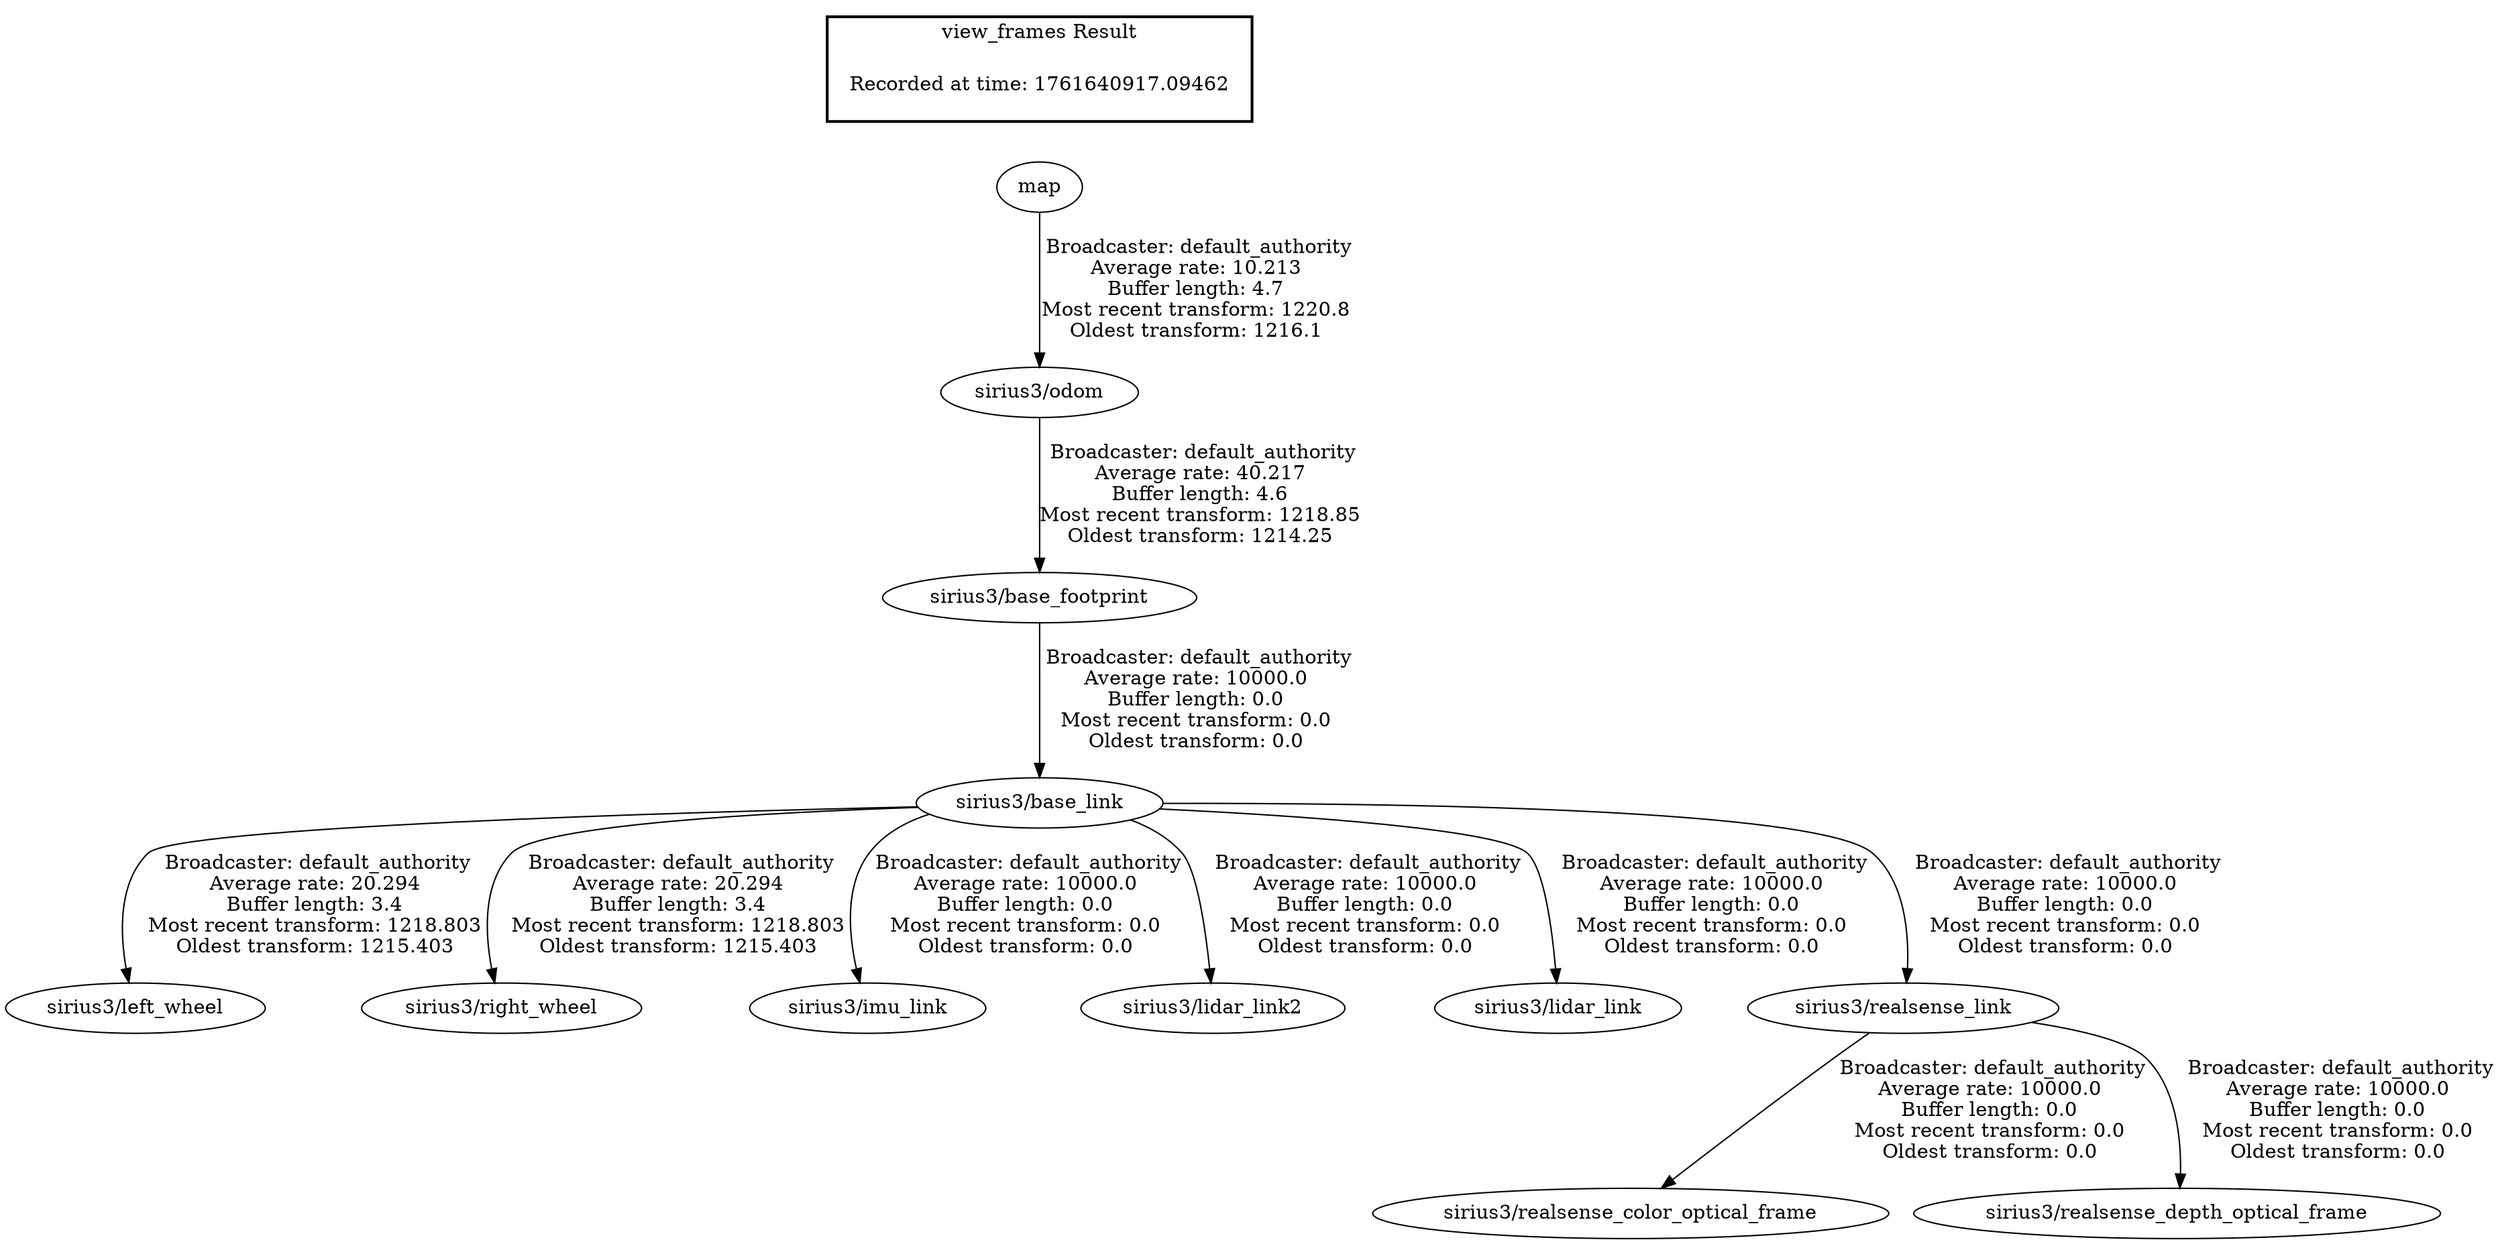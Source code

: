 digraph G {
"sirius3/odom" -> "sirius3/base_footprint"[label=" Broadcaster: default_authority\nAverage rate: 40.217\nBuffer length: 4.6\nMost recent transform: 1218.85\nOldest transform: 1214.25\n"];
"map" -> "sirius3/odom"[label=" Broadcaster: default_authority\nAverage rate: 10.213\nBuffer length: 4.7\nMost recent transform: 1220.8\nOldest transform: 1216.1\n"];
"sirius3/base_link" -> "sirius3/left_wheel"[label=" Broadcaster: default_authority\nAverage rate: 20.294\nBuffer length: 3.4\nMost recent transform: 1218.803\nOldest transform: 1215.403\n"];
"sirius3/base_footprint" -> "sirius3/base_link"[label=" Broadcaster: default_authority\nAverage rate: 10000.0\nBuffer length: 0.0\nMost recent transform: 0.0\nOldest transform: 0.0\n"];
"sirius3/base_link" -> "sirius3/right_wheel"[label=" Broadcaster: default_authority\nAverage rate: 20.294\nBuffer length: 3.4\nMost recent transform: 1218.803\nOldest transform: 1215.403\n"];
"sirius3/base_link" -> "sirius3/imu_link"[label=" Broadcaster: default_authority\nAverage rate: 10000.0\nBuffer length: 0.0\nMost recent transform: 0.0\nOldest transform: 0.0\n"];
"sirius3/base_link" -> "sirius3/lidar_link2"[label=" Broadcaster: default_authority\nAverage rate: 10000.0\nBuffer length: 0.0\nMost recent transform: 0.0\nOldest transform: 0.0\n"];
"sirius3/base_link" -> "sirius3/lidar_link"[label=" Broadcaster: default_authority\nAverage rate: 10000.0\nBuffer length: 0.0\nMost recent transform: 0.0\nOldest transform: 0.0\n"];
"sirius3/realsense_link" -> "sirius3/realsense_color_optical_frame"[label=" Broadcaster: default_authority\nAverage rate: 10000.0\nBuffer length: 0.0\nMost recent transform: 0.0\nOldest transform: 0.0\n"];
"sirius3/base_link" -> "sirius3/realsense_link"[label=" Broadcaster: default_authority\nAverage rate: 10000.0\nBuffer length: 0.0\nMost recent transform: 0.0\nOldest transform: 0.0\n"];
"sirius3/realsense_link" -> "sirius3/realsense_depth_optical_frame"[label=" Broadcaster: default_authority\nAverage rate: 10000.0\nBuffer length: 0.0\nMost recent transform: 0.0\nOldest transform: 0.0\n"];
edge [style=invis];
 subgraph cluster_legend { style=bold; color=black; label ="view_frames Result";
"Recorded at time: 1761640917.09462"[ shape=plaintext ] ;
}->"map";
}